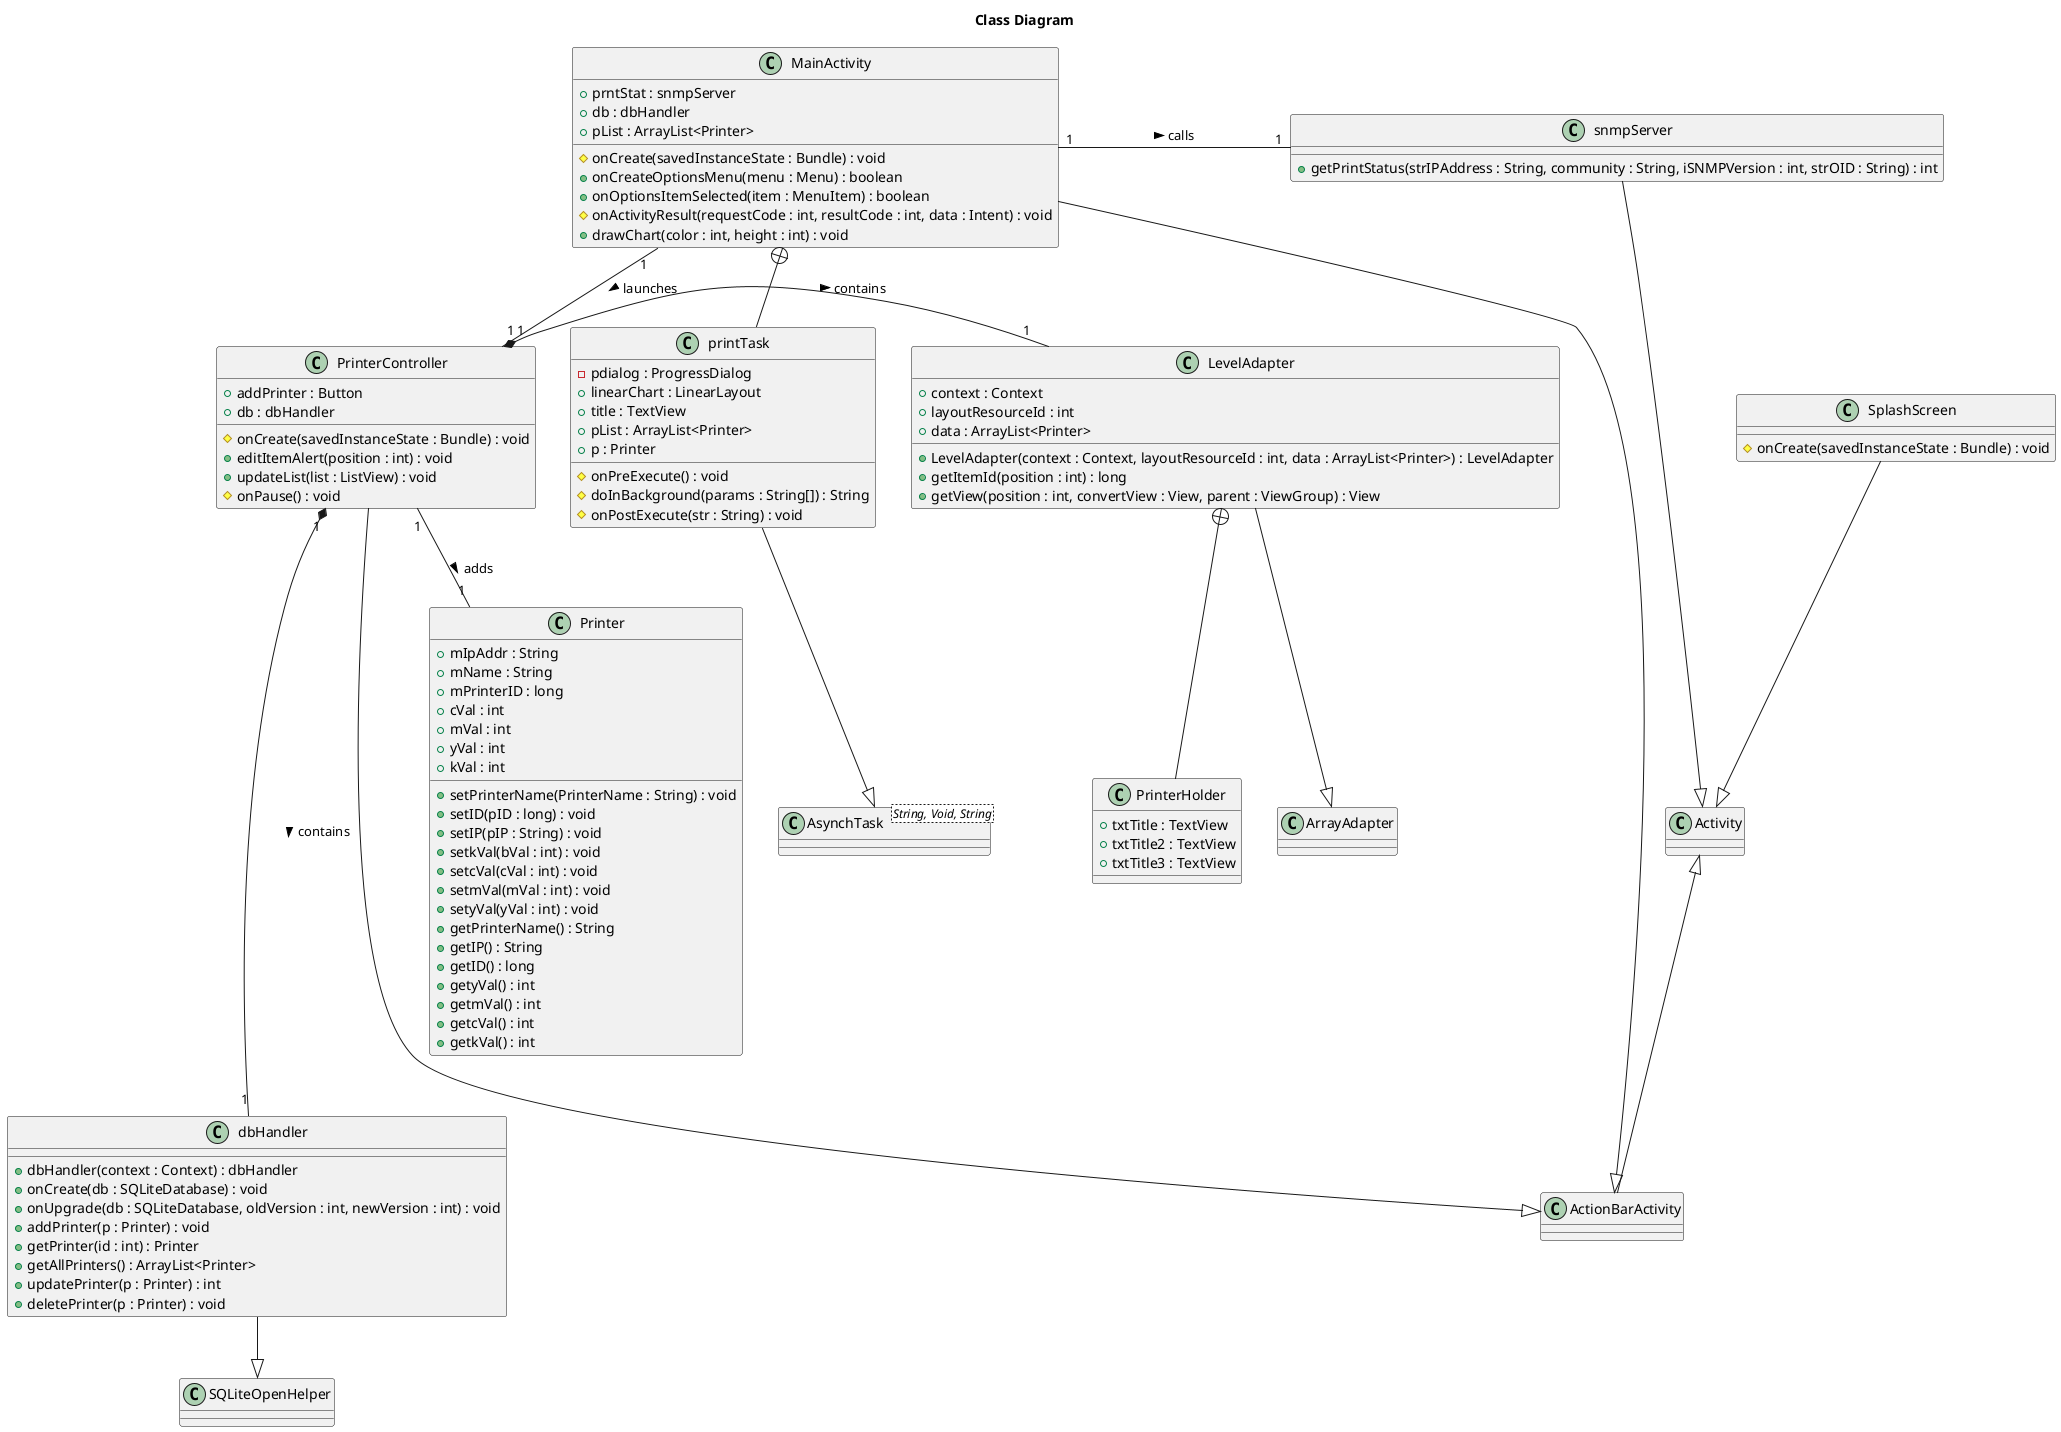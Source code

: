 @startuml
title Class Diagram

class Activity
class ActionBarActivity
class SplashScreen
class MainActivity
class PrinterController
class snmpServer
class Printer
class dbHandler
class SQLiteOpenHelper
class LevelAdapter
class printTask
class AsynchTask<String, Void, String>
class PrinterHolder

Activity <|- ActionBarActivity
MainActivity --|> ActionBarActivity
MainActivity +-- printTask
printTask --|> AsynchTask
SplashScreen --|> Activity
PrinterController ---|> ActionBarActivity
snmpServer ---|> Activity
dbHandler --|> SQLiteOpenHelper
LevelAdapter --|> ArrayAdapter
LevelAdapter +-- PrinterHolder

SplashScreen : #onCreate(savedInstanceState : Bundle) : void

MainActivity : +prntStat : snmpServer
MainActivity : +db : dbHandler
MainActivity : +pList : ArrayList<Printer>
MainActivity : #onCreate(savedInstanceState : Bundle) : void
MainActivity : +onCreateOptionsMenu(menu : Menu) : boolean
MainActivity : +onOptionsItemSelected(item : MenuItem) : boolean
MainActivity : #onActivityResult(requestCode : int, resultCode : int, data : Intent) : void
MainActivity : +drawChart(color : int, height : int) : void

printTask : -pdialog : ProgressDialog
printTask : +linearChart : LinearLayout
printTask : +title : TextView
printTask : +pList : ArrayList<Printer>
printTask : +p : Printer
printTask : #onPreExecute() : void
printTask : #doInBackground(params : String[]) : String
printTask : #onPostExecute(str : String) : void

PrinterController : +addPrinter : Button
PrinterController : +db : dbHandler
PrinterController : #onCreate(savedInstanceState : Bundle) : void
PrinterController : +editItemAlert(position : int) : void
PrinterController : +updateList(list : ListView) : void
PrinterController : #onPause() : void

snmpServer : +getPrintStatus(strIPAddress : String, community : String, iSNMPVersion : int, strOID : String) : int

Printer : +mIpAddr : String
Printer : +mName : String
Printer : +mPrinterID : long
Printer : +cVal : int
Printer : +mVal : int
Printer : +yVal : int
Printer : +kVal : int
Printer : +setPrinterName(PrinterName : String) : void
Printer : +setID(pID : long) : void
Printer : +setIP(pIP : String) : void
Printer : +setkVal(bVal : int) : void
Printer : +setcVal(cVal : int) : void
Printer : +setmVal(mVal : int) : void
Printer : +setyVal(yVal : int) : void
Printer : +getPrinterName() : String
Printer : +getIP() : String
Printer : +getID() : long
Printer : +getyVal() : int
Printer : +getmVal() : int
Printer : +getcVal() : int
Printer : +getkVal() : int


dbHandler : + dbHandler(context : Context) : dbHandler
dbHandler : + onCreate(db : SQLiteDatabase) : void
dbHandler : + onUpgrade(db : SQLiteDatabase, oldVersion : int, newVersion : int) : void
dbHandler : + addPrinter(p : Printer) : void
dbHandler : + getPrinter(id : int) : Printer
dbHandler : + getAllPrinters() : ArrayList<Printer>
dbHandler : + updatePrinter(p : Printer) : int
dbHandler : + deletePrinter(p : Printer) : void

LevelAdapter : +context : Context
LevelAdapter : +layoutResourceId : int
LevelAdapter : +data : ArrayList<Printer>
LevelAdapter : +LevelAdapter(context : Context, layoutResourceId : int, data : ArrayList<Printer>) : LevelAdapter
LevelAdapter : +getItemId(position : int) : long
LevelAdapter : +getView(position : int, convertView : View, parent : ViewGroup) : View

PrinterHolder : +txtTitle : TextView
PrinterHolder : +txtTitle2 : TextView
PrinterHolder : +txtTitle3 : TextView

MainActivity "1" -- "1" PrinterController : launches >
MainActivity "1" - "1" snmpServer : calls >

PrinterController "1" -- "1" Printer : adds >
PrinterController"1" *--- "1"dbHandler : contains >
PrinterController"1" *- "1"LevelAdapter : contains >

@enduml
